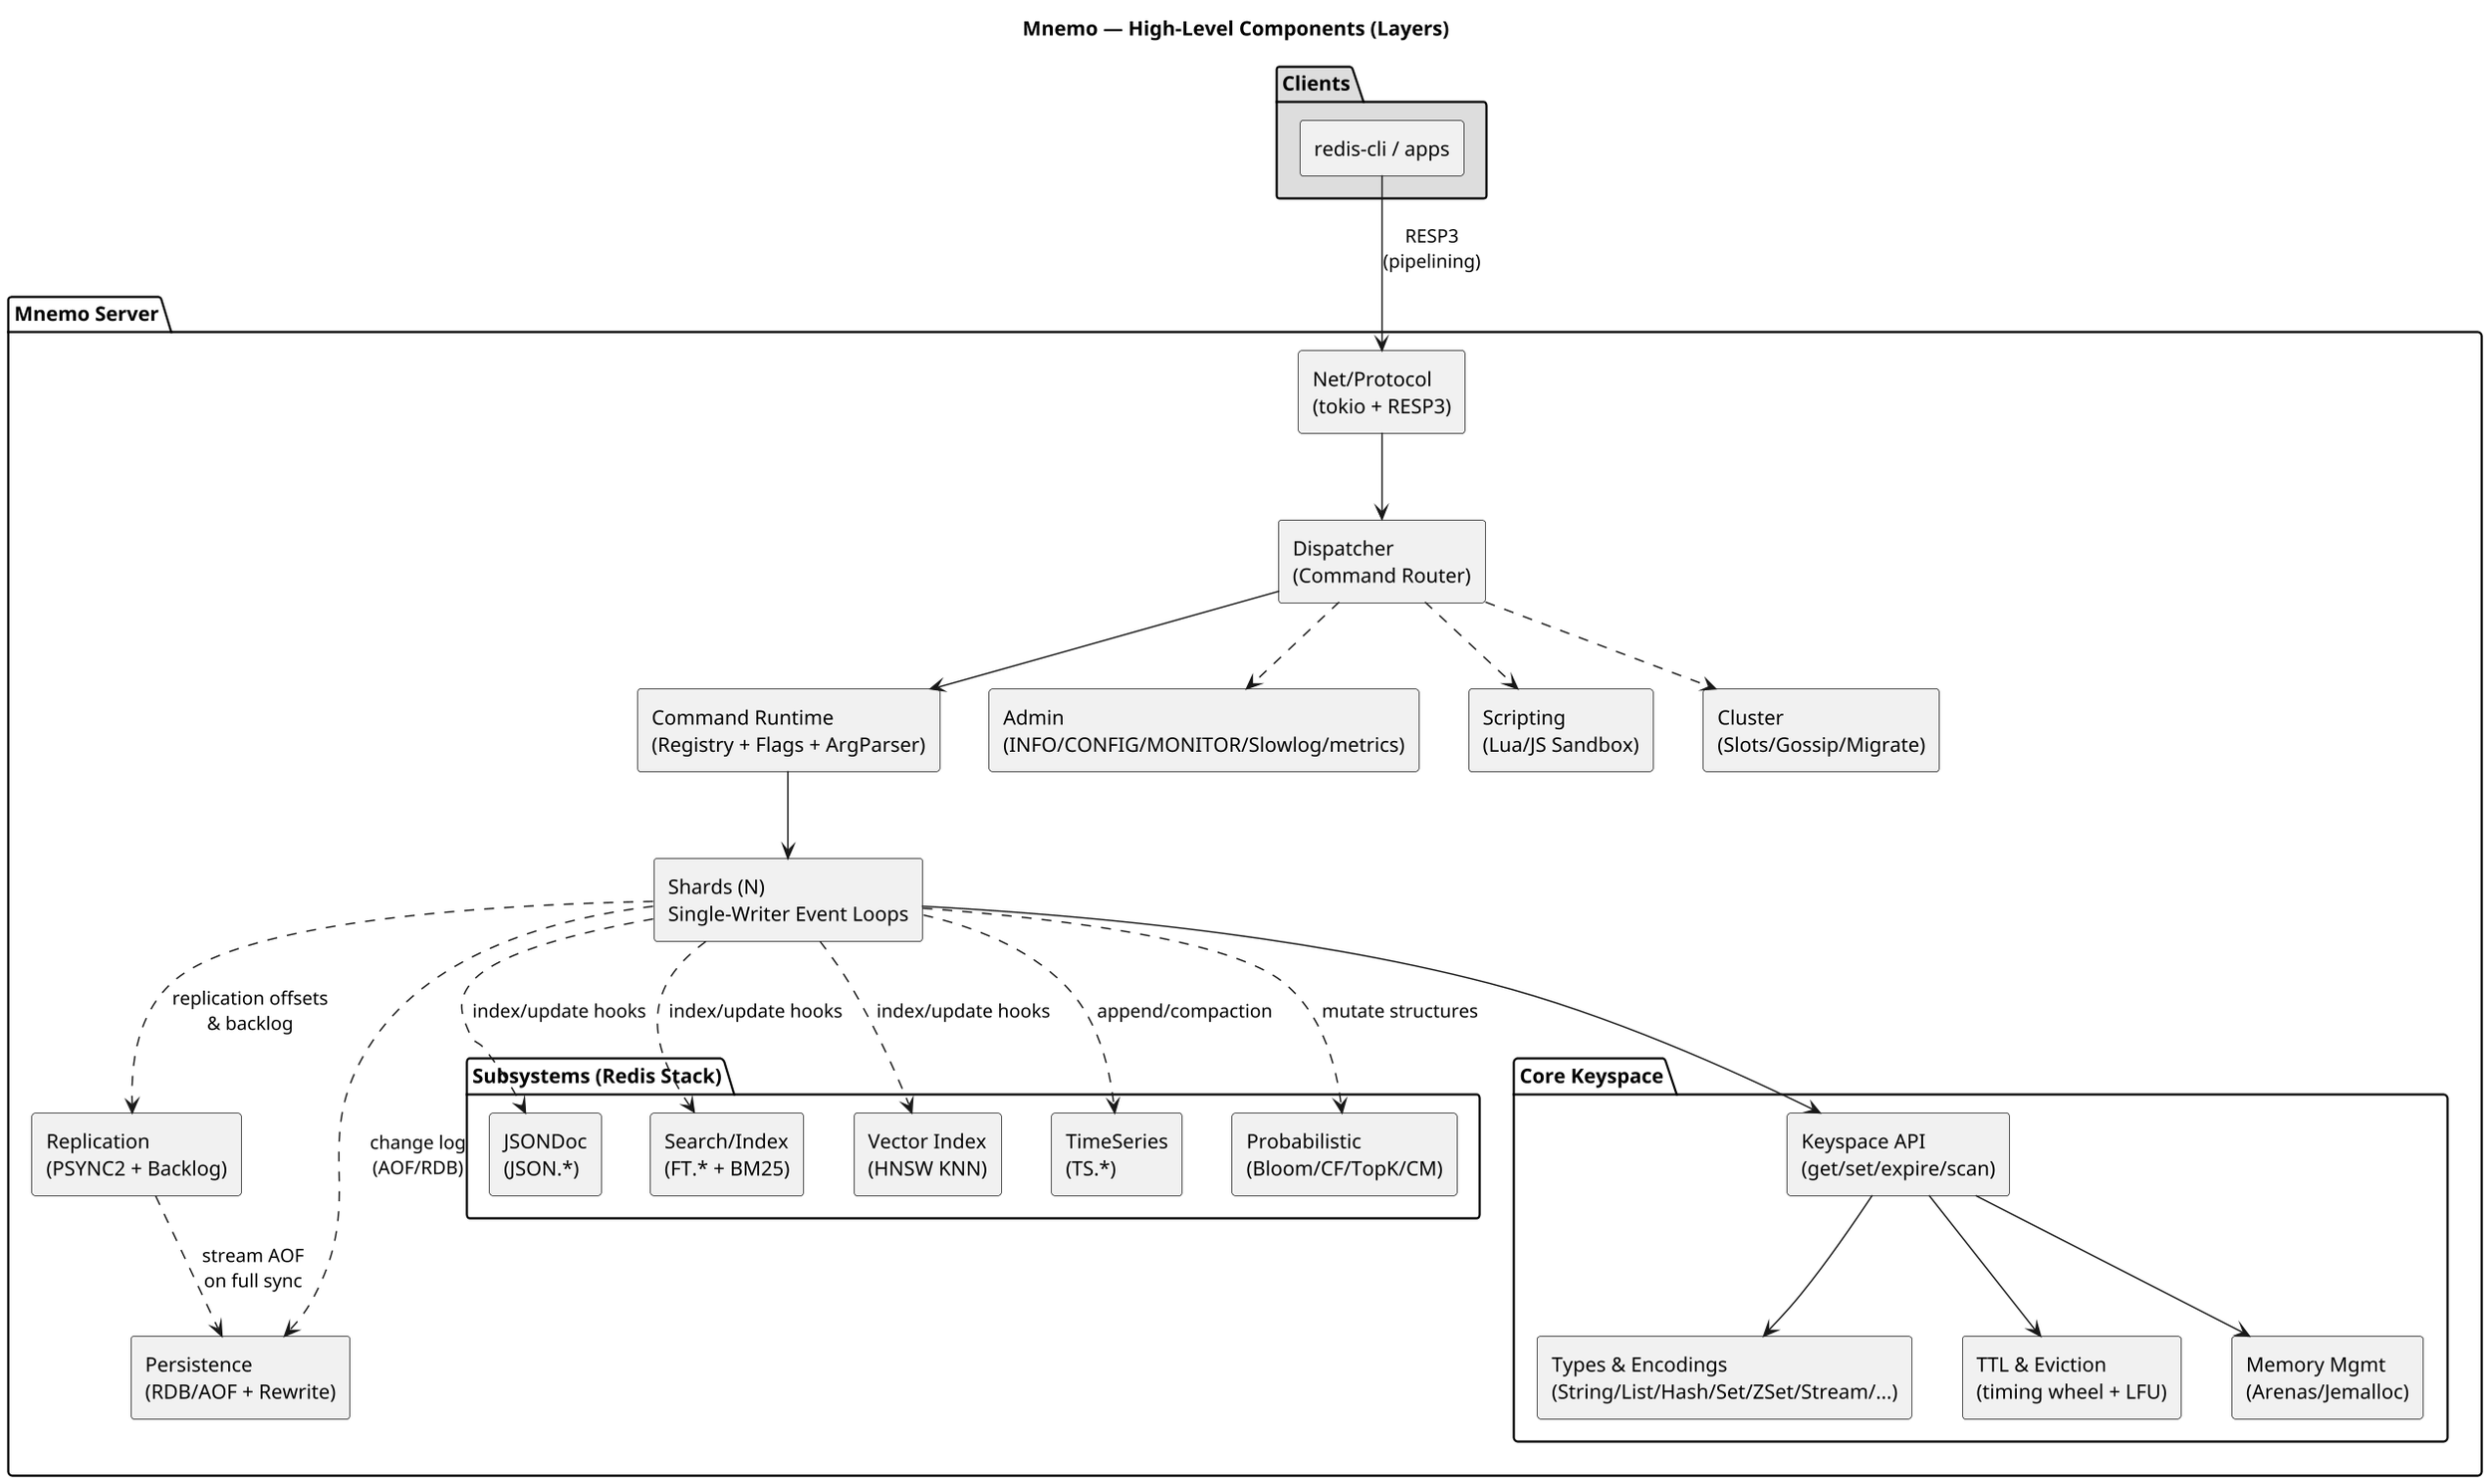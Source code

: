 @startuml
title Mnemo — High-Level Components (Layers)

skinparam componentStyle rectangle
skinparam shadowing false
skinparam dpi 140

package "Clients" #DDDDDD {
  [redis-cli / apps]
}

package "Mnemo Server" {
  [Net/Protocol\n(tokio + RESP3)] as Net
  [Dispatcher\n(Command Router)] as Disp
  [Command Runtime\n(Registry + Flags + ArgParser)] as Cmd
  [Shards (N)\nSingle-Writer Event Loops] as Shards
  [Admin\n(INFO/CONFIG/MONITOR/Slowlog/metrics)] as Admin
  [Scripting\n(Lua/JS Sandbox)] as Script
  [Replication\n(PSYNC2 + Backlog)] as Repl
  [Cluster\n(Slots/Gossip/Migrate)] as Cluster
  [Persistence\n(RDB/AOF + Rewrite)] as Persist

  package "Subsystems (Redis Stack)" {
    [JSONDoc\n(JSON.*)] as JSONM
    [Search/Index\n(FT.* + BM25)] as Search
    [Vector Index\n(HNSW KNN)] as Vector
    [TimeSeries\n(TS.*)] as TS
    [Probabilistic\n(Bloom/CF/TopK/CM)] as Prob
  }

  package "Core Keyspace" {
    [Keyspace API\n(get/set/expire/scan)] as KSAPI
    [Types & Encodings\n(String/List/Hash/Set/ZSet/Stream/...)] as Types
    [TTL & Eviction\n(timing wheel + LFU)] as TTL
    [Memory Mgmt\n(Arenas/Jemalloc)] as Mem
  }
}

[redis-cli / apps] --> Net : RESP3\n(pipelining)

Net --> Disp
Disp --> Cmd
Cmd --> Shards
Shards --> KSAPI
KSAPI -down-> Types
KSAPI -down-> TTL
KSAPI -down-> Mem

' Write-path hooks
Shards ..> Persist : change log\n(AOF/RDB)
Shards ..> Repl    : replication offsets\n& backlog
Shards ..> JSONM   : index/update hooks
Shards ..> Search  : index/update hooks
Shards ..> Vector  : index/update hooks
Shards ..> TS      : append/compaction
Shards ..> Prob    : mutate structures

Disp ..> Admin
Disp ..> Script
Disp ..> Cluster

Repl ..> Persist : stream AOF\non full sync

@enduml
